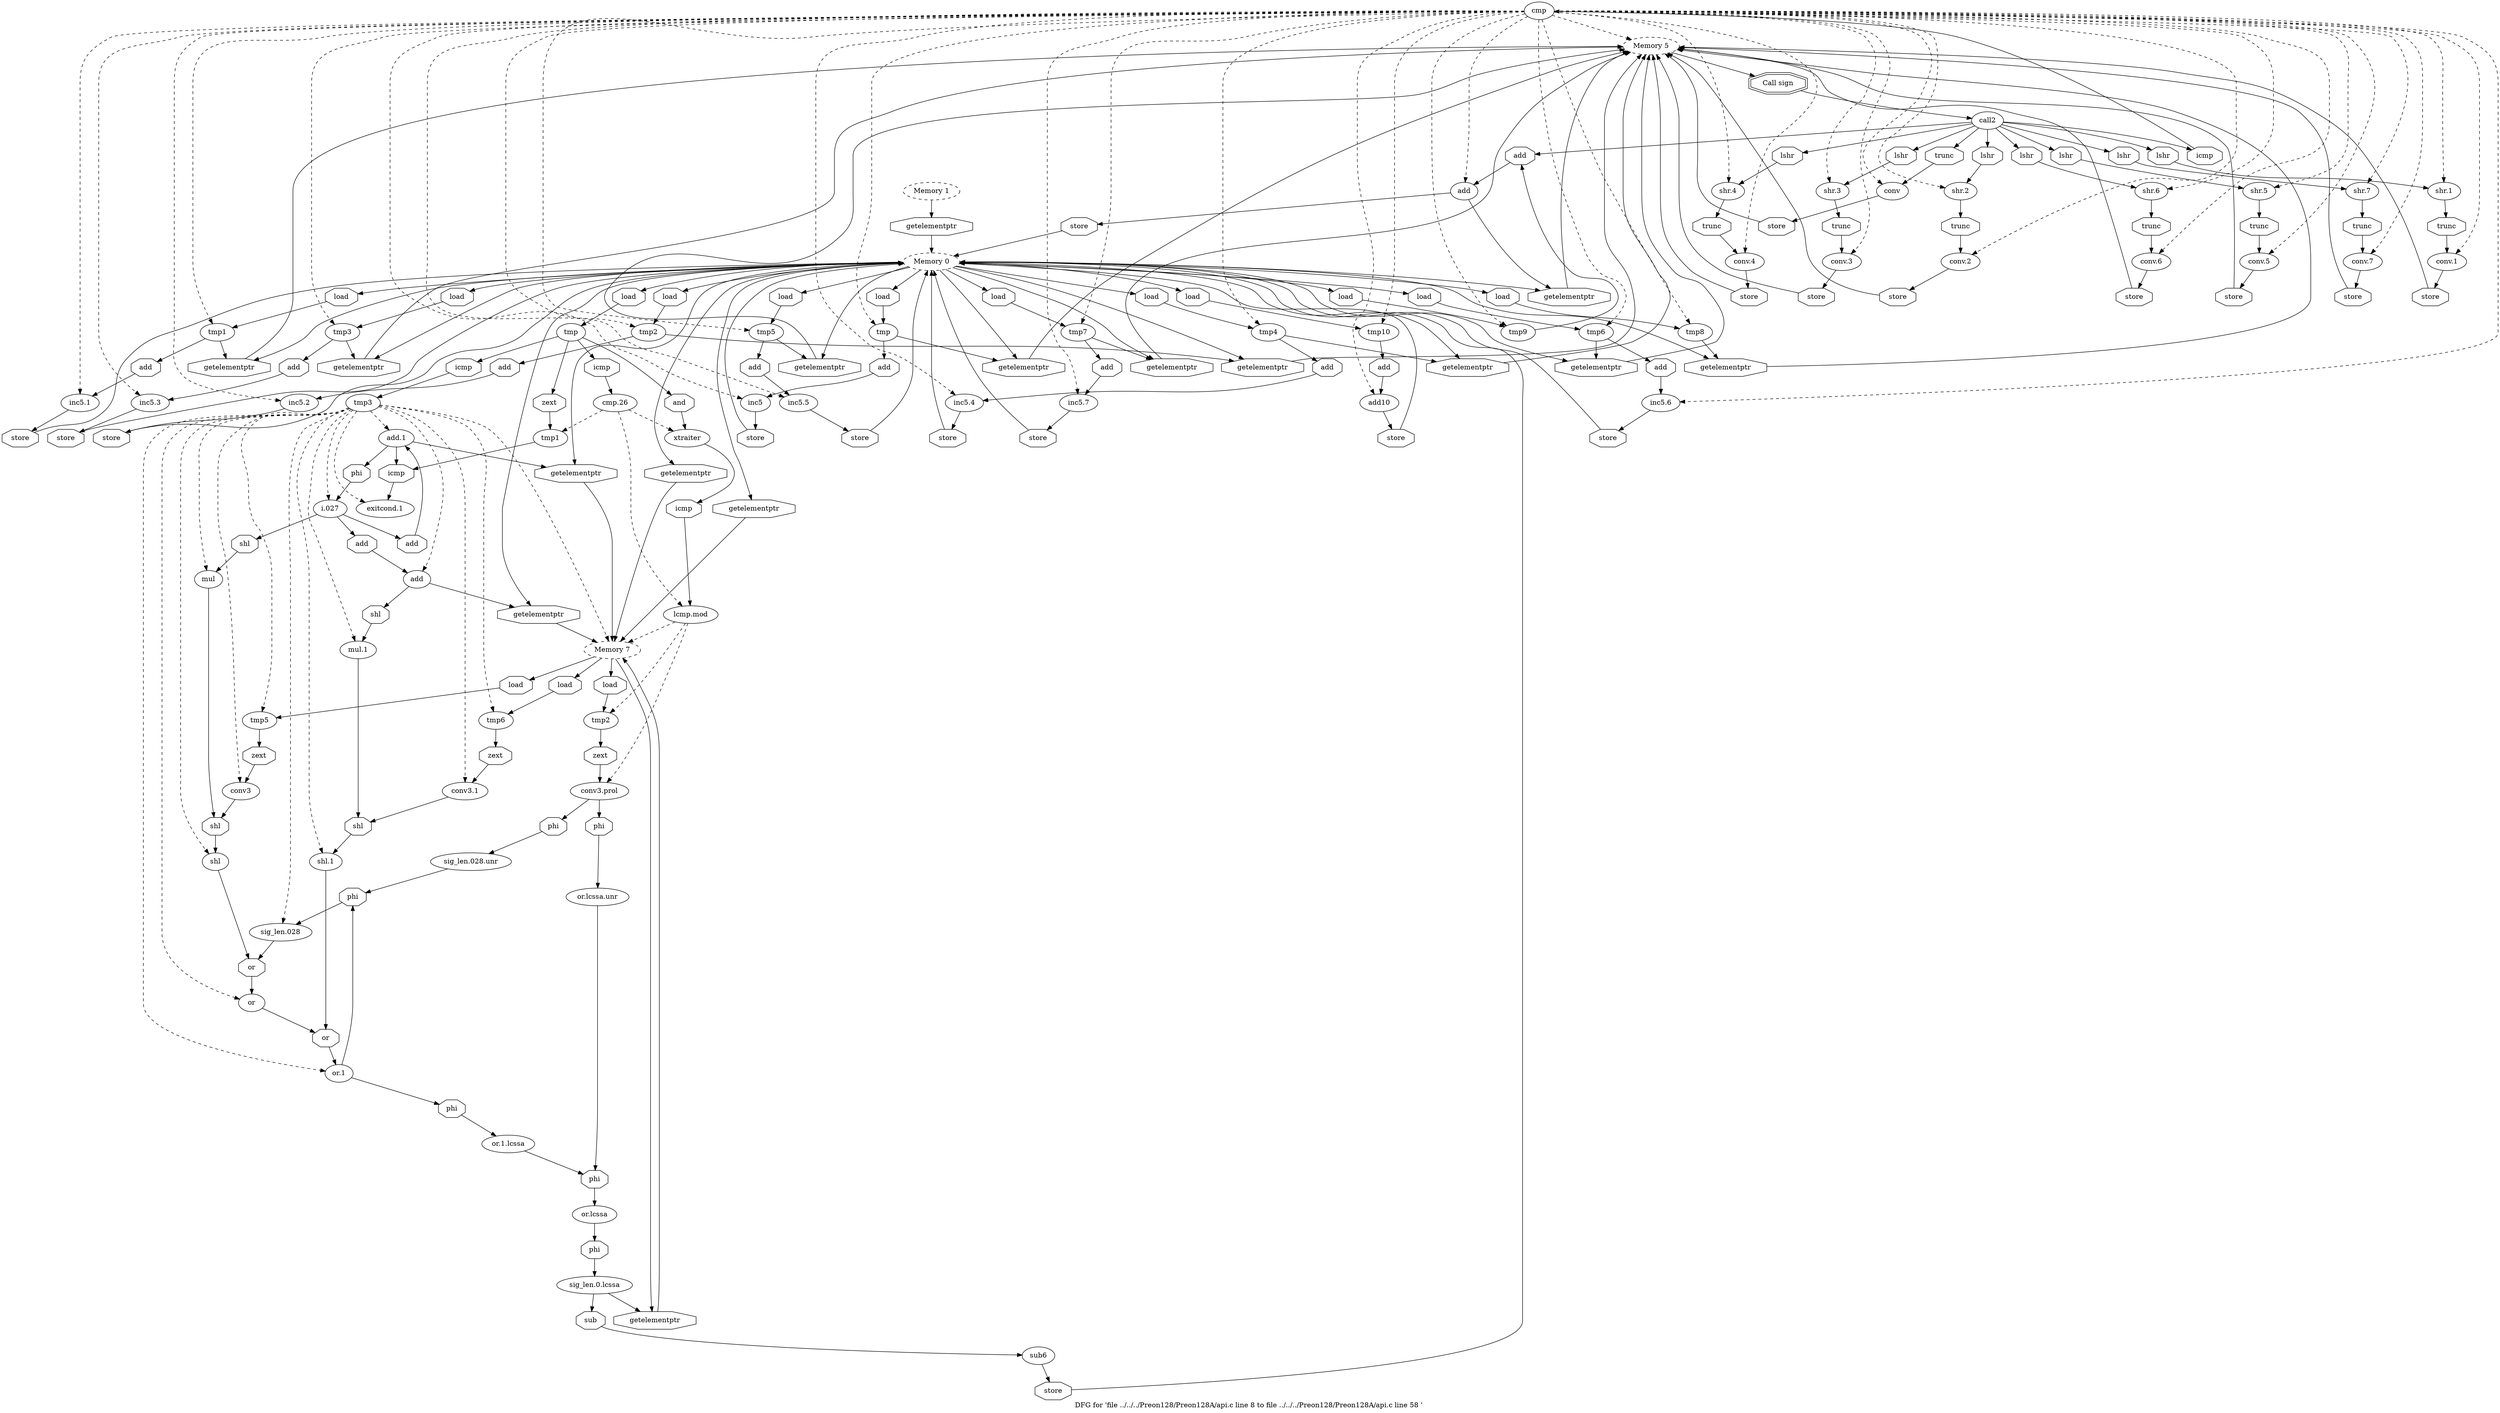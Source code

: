 digraph "DFG for 'file ../../../Preon128/Preon128A/api.c line 8 to file ../../../Preon128/Preon128A/api.c line 58 '  "{
label="DFG for 'file ../../../Preon128/Preon128A/api.c line 8 to file ../../../Preon128/Preon128A/api.c line 58 ' ";
node_3170[shape=ellipse,style=solid,label="cmp"]
node_3167[shape=ellipse,style=dashed,label="Memory 5"]
"node_3170"->"node_3167" [style=dashed]
node_3217[shape=ellipse,style=solid,label="conv.4"]
"node_3170"->"node_3217" [style=dashed]
node_3228[shape=ellipse,style=solid,label="conv.5"]
"node_3170"->"node_3228" [style=dashed]
node_3230[shape=ellipse,style=solid,label="tmp5"]
"node_3170"->"node_3230" [style=dashed]
node_3221[shape=ellipse,style=solid,label="inc5.4"]
"node_3170"->"node_3221" [style=dashed]
node_3264[shape=ellipse,style=solid,label="add"]
"node_3170"->"node_3264" [style=dashed]
node_3232[shape=ellipse,style=solid,label="inc5.5"]
"node_3170"->"node_3232" [style=dashed]
node_3237[shape=ellipse,style=solid,label="shr.6"]
"node_3170"->"node_3237" [style=dashed]
node_3203[shape=ellipse,style=solid,label="shr.3"]
"node_3170"->"node_3203" [style=dashed]
node_3268[shape=ellipse,style=solid,label="tmp10"]
"node_3170"->"node_3268" [style=dashed]
node_3239[shape=ellipse,style=solid,label="conv.6"]
"node_3170"->"node_3239" [style=dashed]
node_3241[shape=ellipse,style=solid,label="tmp6"]
"node_3170"->"node_3241" [style=dashed]
node_3243[shape=ellipse,style=solid,label="inc5.6"]
"node_3170"->"node_3243" [style=dashed]
node_3205[shape=ellipse,style=solid,label="conv.3"]
"node_3170"->"node_3205" [style=dashed]
node_3219[shape=ellipse,style=solid,label="tmp4"]
"node_3170"->"node_3219" [style=dashed]
node_3208[shape=ellipse,style=solid,label="tmp3"]
"node_3170"->"node_3208" [style=dashed]
node_3187[shape=ellipse,style=solid,label="inc5.1"]
"node_3170"->"node_3187" [style=dashed]
node_3196[shape=ellipse,style=solid,label="tmp2"]
"node_3170"->"node_3196" [style=dashed]
node_3194[shape=ellipse,style=solid,label="conv.2"]
"node_3170"->"node_3194" [style=dashed]
node_3192[shape=ellipse,style=solid,label="shr.2"]
"node_3170"->"node_3192" [style=dashed]
node_3270[shape=ellipse,style=solid,label="add10"]
"node_3170"->"node_3270" [style=dashed]
node_3248[shape=ellipse,style=solid,label="shr.7"]
"node_3170"->"node_3248" [style=dashed]
node_3176[shape=ellipse,style=solid,label="inc5"]
"node_3170"->"node_3176" [style=dashed]
node_3226[shape=ellipse,style=solid,label="shr.5"]
"node_3170"->"node_3226" [style=dashed]
node_3215[shape=ellipse,style=solid,label="shr.4"]
"node_3170"->"node_3215" [style=dashed]
node_3174[shape=ellipse,style=solid,label="tmp"]
"node_3170"->"node_3174" [style=dashed]
node_3198[shape=ellipse,style=solid,label="inc5.2"]
"node_3170"->"node_3198" [style=dashed]
node_3250[shape=ellipse,style=solid,label="conv.7"]
"node_3170"->"node_3250" [style=dashed]
node_3172[shape=ellipse,style=solid,label="conv"]
"node_3170"->"node_3172" [style=dashed]
node_3252[shape=ellipse,style=solid,label="tmp7"]
"node_3170"->"node_3252" [style=dashed]
node_3185[shape=ellipse,style=solid,label="tmp1"]
"node_3170"->"node_3185" [style=dashed]
node_3254[shape=ellipse,style=solid,label="inc5.7"]
"node_3170"->"node_3254" [style=dashed]
node_3210[shape=ellipse,style=solid,label="inc5.3"]
"node_3170"->"node_3210" [style=dashed]
node_3259[shape=ellipse,style=solid,label="tmp8"]
"node_3170"->"node_3259" [style=dashed]
node_3183[shape=ellipse,style=solid,label="conv.1"]
"node_3170"->"node_3183" [style=dashed]
node_3181[shape=ellipse,style=solid,label="shr.1"]
"node_3170"->"node_3181" [style=dashed]
node_3262[shape=ellipse,style=solid,label="tmp9"]
"node_3170"->"node_3262" [style=dashed]
node_3169[shape=doubleoctagon,style=solid,label="Call sign"]
node_3168[shape=ellipse,style=solid,label="call2"]
"node_3169"->"node_3168"
node_3265[shape=octagon,style=solid,label="add"]
"node_3168"->"node_3265"
node_3193[shape=octagon,style=solid,label="lshr"]
"node_3168"->"node_3193"
node_3216[shape=octagon,style=solid,label="lshr"]
"node_3168"->"node_3216"
node_3204[shape=octagon,style=solid,label="lshr"]
"node_3168"->"node_3204"
node_3238[shape=octagon,style=solid,label="lshr"]
"node_3168"->"node_3238"
node_3171[shape=octagon,style=solid,label="icmp"]
"node_3168"->"node_3171"
node_3249[shape=octagon,style=solid,label="lshr"]
"node_3168"->"node_3249"
node_3227[shape=octagon,style=solid,label="lshr"]
"node_3168"->"node_3227"
node_3173[shape=octagon,style=solid,label="trunc"]
"node_3168"->"node_3173"
node_3182[shape=octagon,style=solid,label="lshr"]
"node_3168"->"node_3182"
"node_3167"->"node_3169"
node_3166[shape=octagon,style=solid,label="getelementptr"]
node_3165[shape=ellipse,style=dashed,label="Memory 0"]
"node_3166"->"node_3165"
node_3273[shape=octagon,style=solid,label="load"]
"node_3165"->"node_3273"
node_3197[shape=octagon,style=solid,label="load"]
"node_3165"->"node_3197"
node_3201[shape=octagon,style=solid,label="getelementptr"]
"node_3165"->"node_3201"
node_3267[shape=octagon,style=solid,label="getelementptr"]
"node_3165"->"node_3267"
node_3186[shape=octagon,style=solid,label="load"]
"node_3165"->"node_3186"
node_3209[shape=octagon,style=solid,label="load"]
"node_3165"->"node_3209"
node_3304[shape=octagon,style=solid,label="getelementptr"]
"node_3165"->"node_3304"
node_3231[shape=octagon,style=solid,label="load"]
"node_3165"->"node_3231"
node_3283[shape=octagon,style=solid,label="getelementptr"]
"node_3165"->"node_3283"
node_3235[shape=octagon,style=solid,label="getelementptr"]
"node_3165"->"node_3235"
node_3269[shape=octagon,style=solid,label="load"]
"node_3165"->"node_3269"
node_3242[shape=octagon,style=solid,label="load"]
"node_3165"->"node_3242"
node_3220[shape=octagon,style=solid,label="load"]
"node_3165"->"node_3220"
node_3330[shape=octagon,style=solid,label="getelementptr"]
"node_3165"->"node_3330"
node_3321[shape=octagon,style=solid,label="getelementptr"]
"node_3165"->"node_3321"
node_3213[shape=octagon,style=solid,label="getelementptr"]
"node_3165"->"node_3213"
node_3246[shape=octagon,style=solid,label="getelementptr"]
"node_3165"->"node_3246"
node_3175[shape=octagon,style=solid,label="load"]
"node_3165"->"node_3175"
node_3190[shape=octagon,style=solid,label="getelementptr"]
"node_3165"->"node_3190"
node_3179[shape=octagon,style=solid,label="getelementptr"]
"node_3165"->"node_3179"
node_3253[shape=octagon,style=solid,label="load"]
"node_3165"->"node_3253"
node_3224[shape=octagon,style=solid,label="getelementptr"]
"node_3165"->"node_3224"
node_3257[shape=octagon,style=solid,label="getelementptr"]
"node_3165"->"node_3257"
node_3260[shape=octagon,style=solid,label="load"]
"node_3165"->"node_3260"
node_3261[shape=octagon,style=solid,label="getelementptr"]
"node_3165"->"node_3261"
node_3263[shape=octagon,style=solid,label="load"]
"node_3165"->"node_3263"
node_3164[shape=ellipse,style=dashed,label="Memory 1"]
"node_3164"->"node_3166"
node_3272[shape=ellipse,style=solid,label="tmp"]
node_3293[shape=octagon,style=solid,label="icmp"]
"node_3272"->"node_3293"
node_3275[shape=octagon,style=solid,label="icmp"]
"node_3272"->"node_3275"
node_3277[shape=octagon,style=solid,label="zext"]
"node_3272"->"node_3277"
node_3279[shape=octagon,style=solid,label="and"]
"node_3272"->"node_3279"
"node_3273"->"node_3272"
node_3225[shape=octagon,style=solid,label="store"]
"node_3217"->"node_3225"
"node_3197"->"node_3196"
node_3333[shape=octagon,style=solid,label="store"]
"node_3333"->"node_3165"
node_3334[shape=octagon,style=solid,label="getelementptr"]
node_3282[shape=ellipse,style=dashed,label="Memory 7"]
"node_3334"->"node_3282"
node_3335[shape=ellipse,style=solid,label="exitcond.1"]
node_3310[shape=octagon,style=solid,label="shl"]
node_3309[shape=ellipse,style=solid,label="mul.1"]
"node_3310"->"node_3309"
node_3311[shape=ellipse,style=solid,label="add"]
"node_3311"->"node_3310"
"node_3311"->"node_3321"
node_3236[shape=octagon,style=solid,label="store"]
"node_3228"->"node_3236"
node_3229[shape=octagon,style=solid,label="trunc"]
"node_3229"->"node_3228"
"node_3201"->"node_3167"
node_3290[shape=ellipse,style=solid,label="sig_len.028.unr"]
node_3325[shape=octagon,style=solid,label="phi"]
"node_3290"->"node_3325"
node_3291[shape=octagon,style=solid,label="phi"]
"node_3291"->"node_3290"
node_3266[shape=octagon,style=solid,label="store"]
"node_3266"->"node_3165"
"node_3267"->"node_3167"
"node_3186"->"node_3185"
"node_3209"->"node_3208"
"node_3304"->"node_3282"
node_3305[shape=ellipse,style=solid,label="add.1"]
"node_3305"->"node_3304"
node_3336[shape=octagon,style=solid,label="icmp"]
"node_3305"->"node_3336"
node_3308[shape=octagon,style=solid,label="phi"]
"node_3305"->"node_3308"
node_3233[shape=octagon,style=solid,label="add"]
"node_3230"->"node_3233"
"node_3230"->"node_3235"
"node_3231"->"node_3230"
node_3292[shape=ellipse,style=solid,label="tmp3"]
"node_3292"->"node_3335" [style=dashed]
"node_3292"->"node_3311" [style=dashed]
"node_3292"->"node_3305" [style=dashed]
"node_3292"->"node_3282" [style=dashed]
node_3319[shape=ellipse,style=solid,label="tmp5"]
"node_3292"->"node_3319" [style=dashed]
node_3307[shape=ellipse,style=solid,label="i.027"]
"node_3292"->"node_3307" [style=dashed]
node_3317[shape=ellipse,style=solid,label="conv3"]
"node_3292"->"node_3317" [style=dashed]
node_3324[shape=ellipse,style=solid,label="sig_len.028"]
"node_3292"->"node_3324" [style=dashed]
node_3322[shape=ellipse,style=solid,label="mul"]
"node_3292"->"node_3322" [style=dashed]
"node_3292"->"node_3309" [style=dashed]
node_3313[shape=ellipse,style=solid,label="or"]
"node_3292"->"node_3313" [style=dashed]
node_3296[shape=ellipse,style=solid,label="or.1"]
"node_3292"->"node_3296" [style=dashed]
node_3315[shape=ellipse,style=solid,label="shl"]
"node_3292"->"node_3315" [style=dashed]
node_3298[shape=ellipse,style=solid,label="shl.1"]
"node_3292"->"node_3298" [style=dashed]
node_3302[shape=ellipse,style=solid,label="tmp6"]
"node_3292"->"node_3302" [style=dashed]
node_3300[shape=ellipse,style=solid,label="conv3.1"]
"node_3292"->"node_3300" [style=dashed]
"node_3293"->"node_3292"
node_3280[shape=ellipse,style=solid,label="lcmp.mod"]
"node_3280"->"node_3282" [style=dashed]
node_3284[shape=ellipse,style=solid,label="tmp2"]
"node_3280"->"node_3284" [style=dashed]
node_3286[shape=ellipse,style=solid,label="conv3.prol"]
"node_3280"->"node_3286" [style=dashed]
node_3281[shape=octagon,style=solid,label="icmp"]
"node_3281"->"node_3280"
"node_3282"->"node_3334"
node_3285[shape=octagon,style=solid,label="load"]
"node_3282"->"node_3285"
node_3320[shape=octagon,style=solid,label="load"]
"node_3282"->"node_3320"
node_3303[shape=octagon,style=solid,label="load"]
"node_3282"->"node_3303"
"node_3283"->"node_3282"
node_3195[shape=octagon,style=solid,label="trunc"]
"node_3195"->"node_3194"
node_3318[shape=octagon,style=solid,label="zext"]
"node_3318"->"node_3317"
"node_3319"->"node_3318"
node_3211[shape=octagon,style=solid,label="add"]
"node_3211"->"node_3210"
node_3223[shape=octagon,style=solid,label="store"]
"node_3221"->"node_3223"
"node_3264"->"node_3266"
"node_3264"->"node_3267"
"node_3265"->"node_3264"
"node_3336"->"node_3335"
"node_3223"->"node_3165"
node_3234[shape=octagon,style=solid,label="store"]
"node_3232"->"node_3234"
"node_3233"->"node_3232"
"node_3234"->"node_3165"
"node_3235"->"node_3167"
"node_3236"->"node_3167"
node_3240[shape=octagon,style=solid,label="trunc"]
"node_3237"->"node_3240"
node_3206[shape=octagon,style=solid,label="trunc"]
"node_3203"->"node_3206"
node_3306[shape=octagon,style=solid,label="add"]
"node_3306"->"node_3305"
"node_3307"->"node_3306"
node_3323[shape=octagon,style=solid,label="shl"]
"node_3307"->"node_3323"
node_3312[shape=octagon,style=solid,label="add"]
"node_3307"->"node_3312"
node_3271[shape=octagon,style=solid,label="add"]
"node_3268"->"node_3271"
"node_3269"->"node_3268"
"node_3193"->"node_3192"
"node_3216"->"node_3215"
node_3316[shape=octagon,style=solid,label="shl"]
"node_3316"->"node_3315"
"node_3317"->"node_3316"
"node_3204"->"node_3203"
node_3314[shape=octagon,style=solid,label="or"]
"node_3324"->"node_3314"
"node_3325"->"node_3324"
node_3326[shape=ellipse,style=solid,label="or.lcssa"]
node_3329[shape=octagon,style=solid,label="phi"]
"node_3326"->"node_3329"
node_3214[shape=octagon,style=solid,label="store"]
"node_3214"->"node_3167"
"node_3238"->"node_3237"
node_3247[shape=octagon,style=solid,label="store"]
"node_3239"->"node_3247"
"node_3240"->"node_3239"
node_3244[shape=octagon,style=solid,label="add"]
"node_3241"->"node_3244"
"node_3241"->"node_3246"
"node_3242"->"node_3241"
node_3245[shape=octagon,style=solid,label="store"]
"node_3243"->"node_3245"
node_3191[shape=octagon,style=solid,label="store"]
"node_3191"->"node_3167"
"node_3205"->"node_3214"
node_3274[shape=ellipse,style=solid,label="cmp.26"]
"node_3274"->"node_3280" [style=dashed]
node_3276[shape=ellipse,style=solid,label="tmp1"]
"node_3274"->"node_3276" [style=dashed]
node_3278[shape=ellipse,style=solid,label="xtraiter"]
"node_3274"->"node_3278" [style=dashed]
"node_3275"->"node_3274"
"node_3220"->"node_3219"
node_3222[shape=octagon,style=solid,label="add"]
"node_3219"->"node_3222"
"node_3219"->"node_3224"
"node_3208"->"node_3211"
"node_3208"->"node_3213"
"node_3322"->"node_3316"
"node_3323"->"node_3322"
node_3212[shape=octagon,style=solid,label="store"]
"node_3212"->"node_3165"
node_3287[shape=octagon,style=solid,label="zext"]
"node_3284"->"node_3287"
"node_3285"->"node_3284"
node_3294[shape=ellipse,style=solid,label="or.1.lcssa"]
node_3327[shape=octagon,style=solid,label="phi"]
"node_3294"->"node_3327"
node_3295[shape=octagon,style=solid,label="phi"]
"node_3295"->"node_3294"
"node_3286"->"node_3291"
node_3289[shape=octagon,style=solid,label="phi"]
"node_3286"->"node_3289"
"node_3287"->"node_3286"
"node_3327"->"node_3326"
node_3328[shape=ellipse,style=solid,label="sig_len.0.lcssa"]
"node_3328"->"node_3334"
node_3332[shape=octagon,style=solid,label="sub"]
"node_3328"->"node_3332"
"node_3329"->"node_3328"
"node_3330"->"node_3282"
node_3331[shape=ellipse,style=solid,label="sub6"]
"node_3331"->"node_3333"
"node_3332"->"node_3331"
node_3189[shape=octagon,style=solid,label="store"]
"node_3187"->"node_3189"
"node_3196"->"node_3201"
node_3199[shape=octagon,style=solid,label="add"]
"node_3196"->"node_3199"
"node_3206"->"node_3205"
"node_3320"->"node_3319"
"node_3321"->"node_3282"
"node_3276"->"node_3336"
"node_3277"->"node_3276"
node_3202[shape=octagon,style=solid,label="store"]
"node_3194"->"node_3202"
"node_3213"->"node_3167"
"node_3192"->"node_3195"
node_3207[shape=octagon,style=solid,label="store"]
"node_3270"->"node_3207"
"node_3271"->"node_3270"
"node_3244"->"node_3243"
"node_3245"->"node_3165"
"node_3308"->"node_3307"
node_3299[shape=octagon,style=solid,label="shl"]
"node_3309"->"node_3299"
"node_3246"->"node_3167"
"node_3247"->"node_3167"
"node_3312"->"node_3311"
node_3297[shape=octagon,style=solid,label="or"]
"node_3313"->"node_3297"
"node_3171"->"node_3170"
node_3251[shape=octagon,style=solid,label="trunc"]
"node_3248"->"node_3251"
"node_3249"->"node_3248"
node_3178[shape=octagon,style=solid,label="store"]
"node_3178"->"node_3165"
node_3177[shape=octagon,style=solid,label="add"]
"node_3177"->"node_3176"
node_3288[shape=ellipse,style=solid,label="or.lcssa.unr"]
"node_3288"->"node_3327"
"node_3289"->"node_3288"
"node_3176"->"node_3178"
"node_3296"->"node_3325"
"node_3296"->"node_3295"
"node_3297"->"node_3296"
"node_3226"->"node_3229"
"node_3227"->"node_3226"
node_3218[shape=octagon,style=solid,label="trunc"]
"node_3215"->"node_3218"
"node_3175"->"node_3174"
node_3200[shape=octagon,style=solid,label="store"]
"node_3200"->"node_3165"
"node_3218"->"node_3217"
"node_3174"->"node_3177"
"node_3174"->"node_3179"
"node_3190"->"node_3167"
"node_3278"->"node_3281"
"node_3279"->"node_3278"
"node_3173"->"node_3172"
"node_3314"->"node_3313"
"node_3315"->"node_3314"
"node_3198"->"node_3200"
node_3258[shape=octagon,style=solid,label="store"]
"node_3250"->"node_3258"
"node_3251"->"node_3250"
"node_3298"->"node_3297"
"node_3299"->"node_3298"
node_3180[shape=octagon,style=solid,label="store"]
"node_3172"->"node_3180"
"node_3179"->"node_3167"
node_3255[shape=octagon,style=solid,label="add"]
"node_3252"->"node_3255"
"node_3252"->"node_3257"
"node_3253"->"node_3252"
"node_3222"->"node_3221"
node_3188[shape=octagon,style=solid,label="add"]
"node_3188"->"node_3187"
"node_3185"->"node_3190"
"node_3185"->"node_3188"
"node_3207"->"node_3165"
node_3184[shape=octagon,style=solid,label="trunc"]
"node_3184"->"node_3183"
"node_3199"->"node_3198"
node_3301[shape=octagon,style=solid,label="zext"]
"node_3302"->"node_3301"
"node_3303"->"node_3302"
"node_3202"->"node_3167"
node_3256[shape=octagon,style=solid,label="store"]
"node_3254"->"node_3256"
"node_3255"->"node_3254"
"node_3300"->"node_3299"
"node_3301"->"node_3300"
"node_3189"->"node_3165"
"node_3210"->"node_3212"
"node_3224"->"node_3167"
"node_3225"->"node_3167"
"node_3256"->"node_3165"
"node_3257"->"node_3167"
"node_3258"->"node_3167"
"node_3259"->"node_3261"
"node_3183"->"node_3191"
"node_3182"->"node_3181"
"node_3181"->"node_3184"
"node_3180"->"node_3167"
"node_3260"->"node_3259"
"node_3261"->"node_3167"
"node_3262"->"node_3265"
"node_3263"->"node_3262"
}

